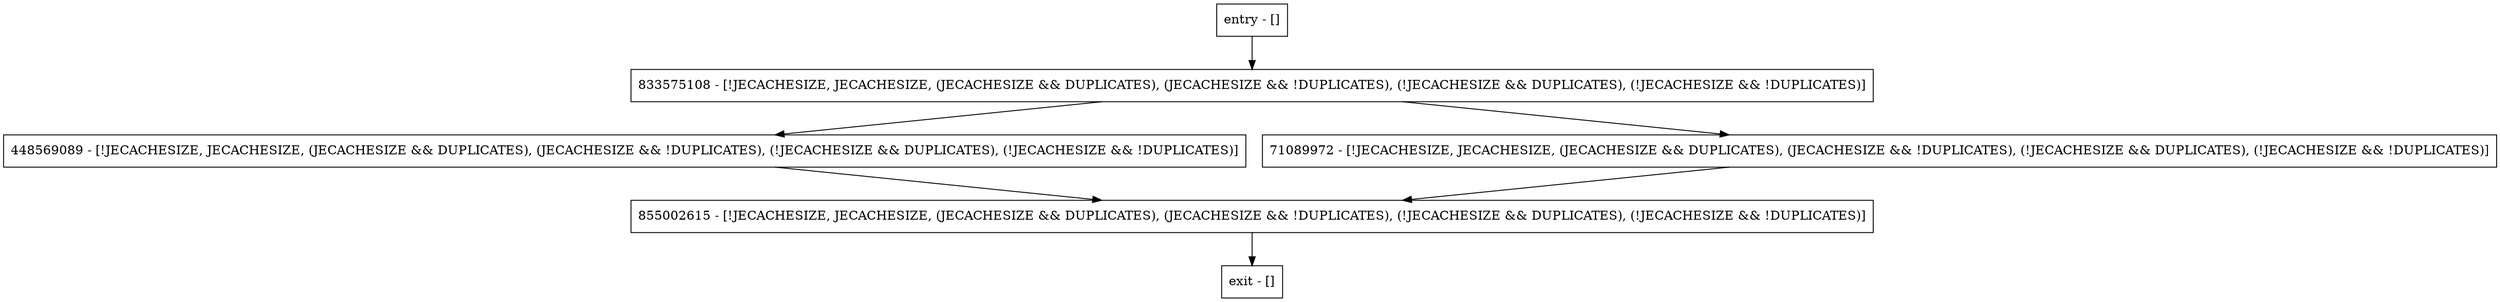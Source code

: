 digraph get {
node [shape=record];
entry [label="entry - []"];
exit [label="exit - []"];
448569089 [label="448569089 - [!JECACHESIZE, JECACHESIZE, (JECACHESIZE && DUPLICATES), (JECACHESIZE && !DUPLICATES), (!JECACHESIZE && DUPLICATES), (!JECACHESIZE && !DUPLICATES)]"];
855002615 [label="855002615 - [!JECACHESIZE, JECACHESIZE, (JECACHESIZE && DUPLICATES), (JECACHESIZE && !DUPLICATES), (!JECACHESIZE && DUPLICATES), (!JECACHESIZE && !DUPLICATES)]"];
71089972 [label="71089972 - [!JECACHESIZE, JECACHESIZE, (JECACHESIZE && DUPLICATES), (JECACHESIZE && !DUPLICATES), (!JECACHESIZE && DUPLICATES), (!JECACHESIZE && !DUPLICATES)]"];
833575108 [label="833575108 - [!JECACHESIZE, JECACHESIZE, (JECACHESIZE && DUPLICATES), (JECACHESIZE && !DUPLICATES), (!JECACHESIZE && DUPLICATES), (!JECACHESIZE && !DUPLICATES)]"];
entry;
exit;
entry -> 833575108;
448569089 -> 855002615;
855002615 -> exit;
71089972 -> 855002615;
833575108 -> 448569089;
833575108 -> 71089972;
}
